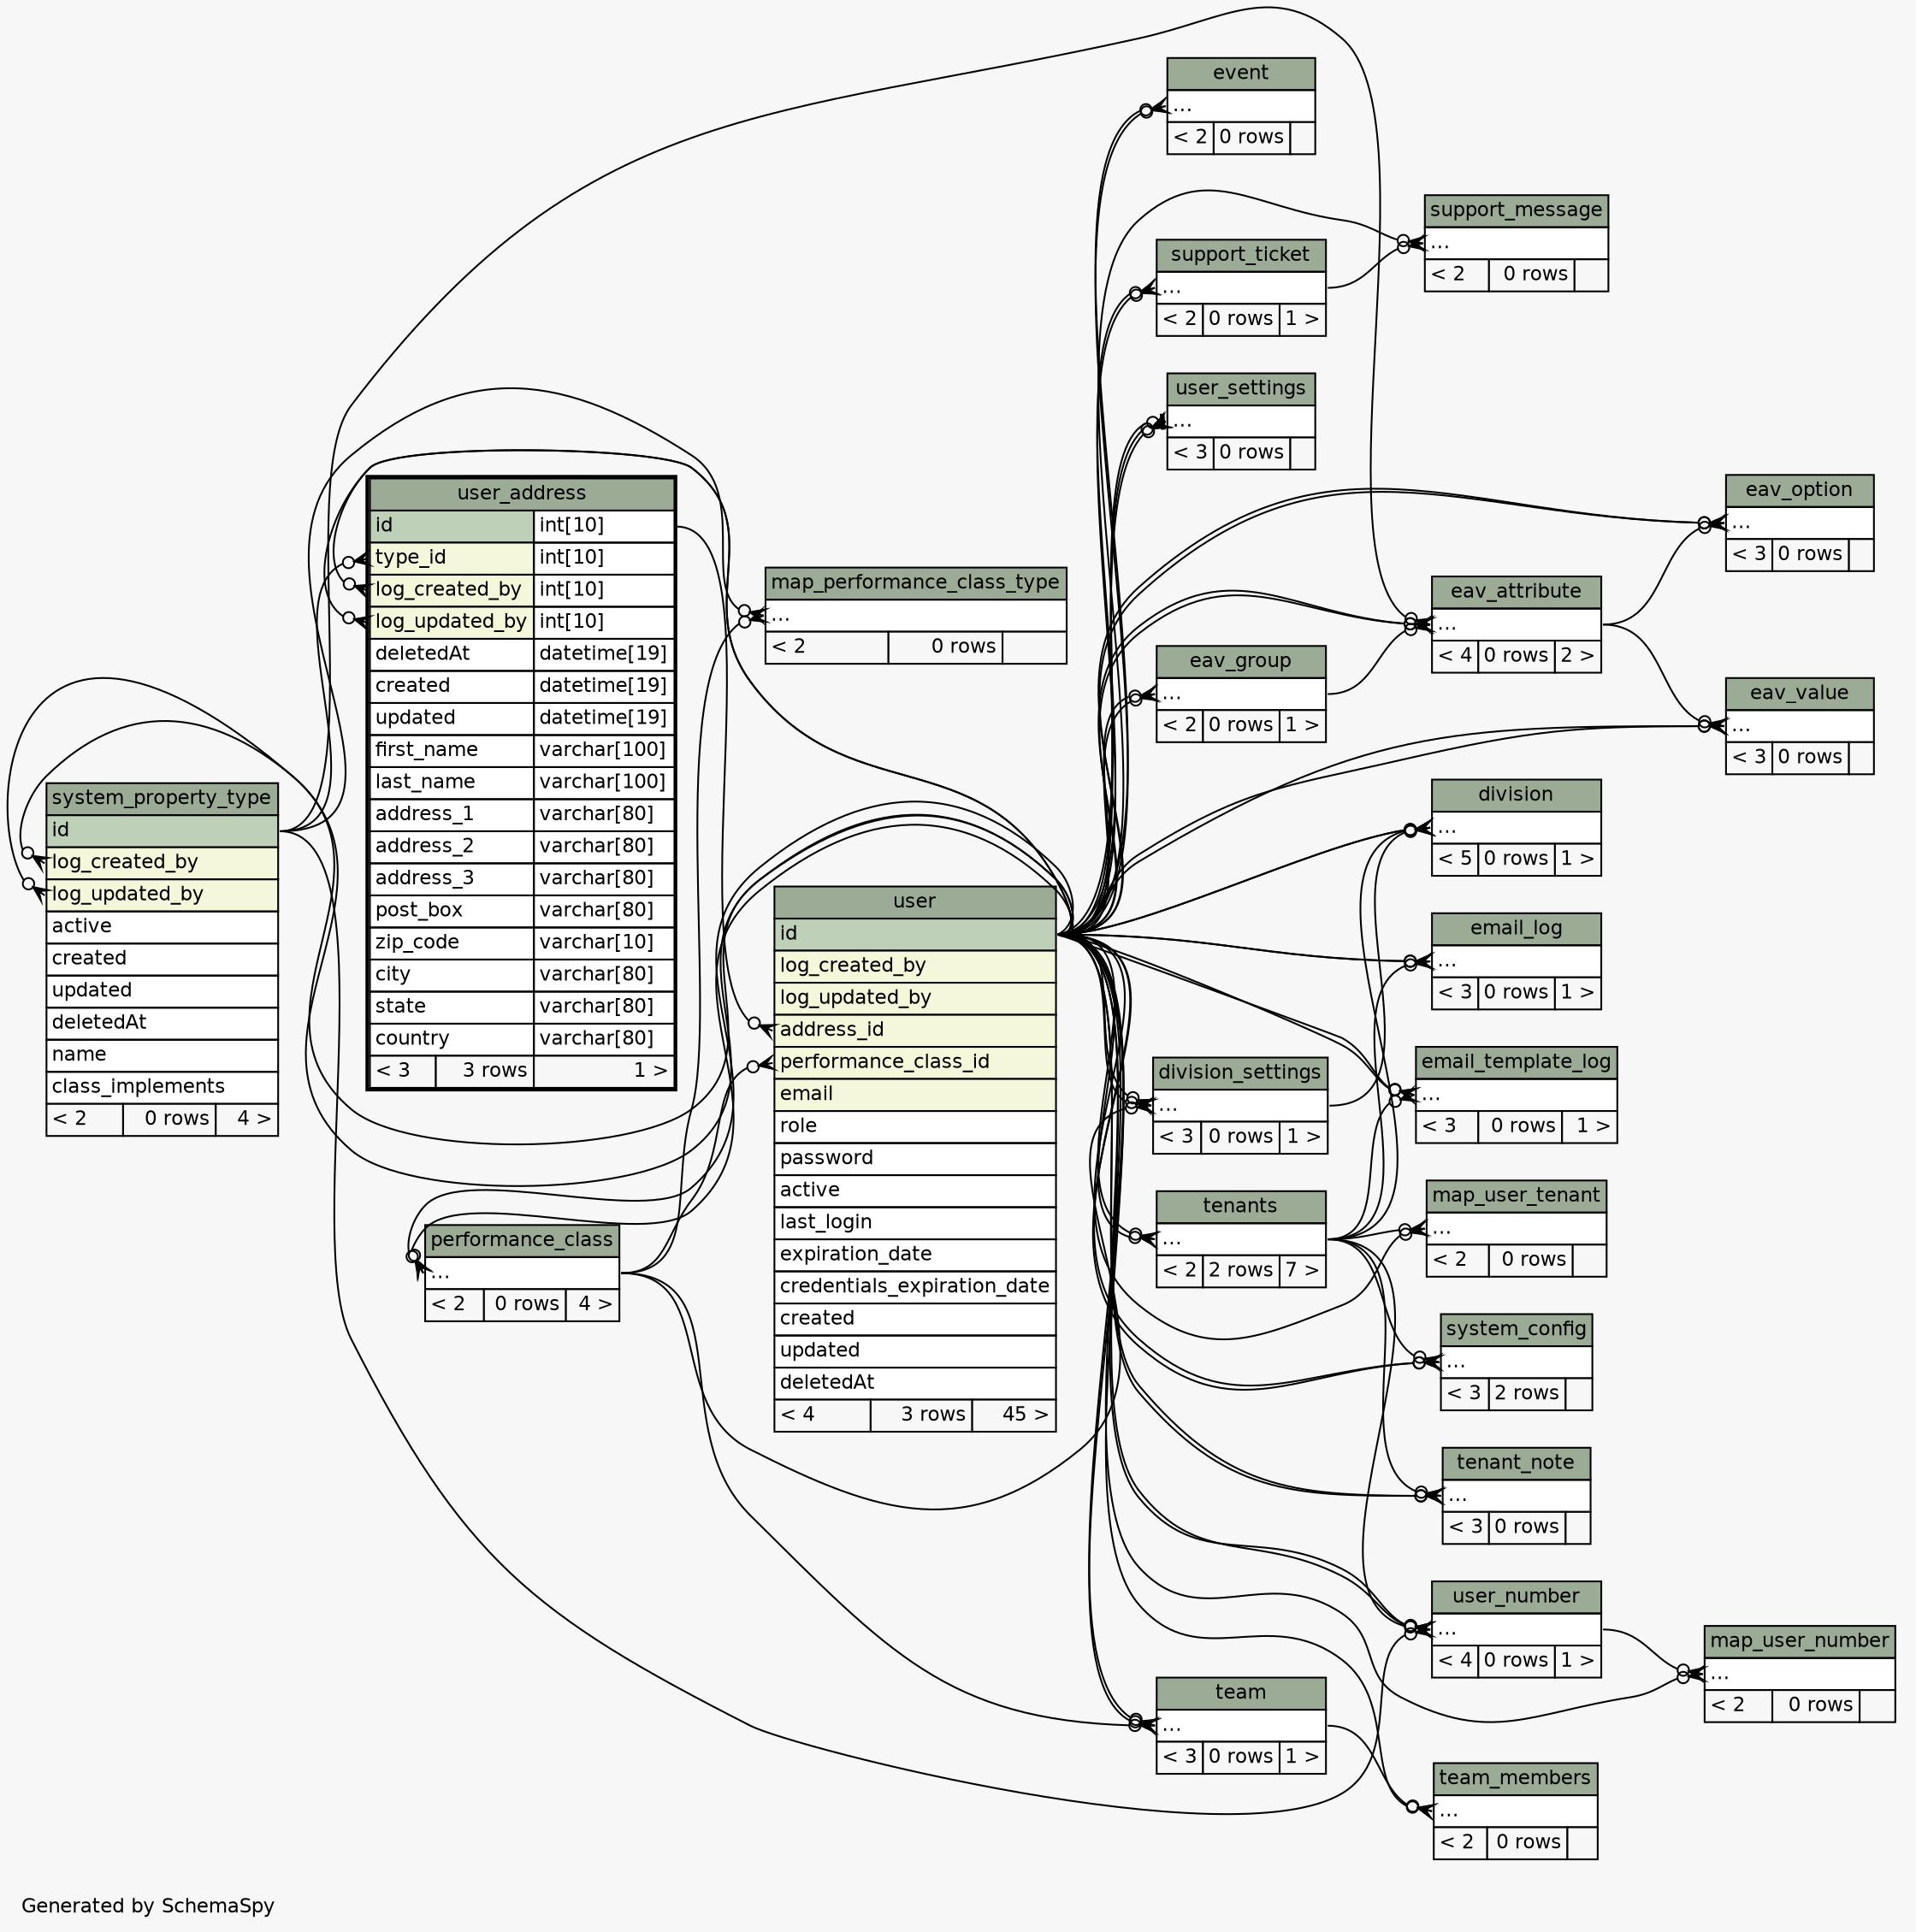 // dot 2.38.0 on Linux 4.9.0-5-amd64
// SchemaSpy rev 590
digraph "twoDegreesRelationshipsDiagram" {
  graph [
    rankdir="RL"
    bgcolor="#f7f7f7"
    label="\nGenerated by SchemaSpy"
    labeljust="l"
    nodesep="0.18"
    ranksep="0.46"
    fontname="Helvetica"
    fontsize="11"
  ];
  node [
    fontname="Helvetica"
    fontsize="11"
    shape="plaintext"
  ];
  edge [
    arrowsize="0.8"
  ];
  "division":"elipses":w -> "user":"id":e [arrowhead=none dir=back arrowtail=crowodot];
  "division":"elipses":w -> "user":"id":e [arrowhead=none dir=back arrowtail=crowodot];
  "division":"elipses":w -> "division_settings":"elipses":e [arrowhead=none dir=back arrowtail=crowodot];
  "division":"elipses":w -> "tenants":"elipses":e [arrowhead=none dir=back arrowtail=crowodot];
  "division_settings":"elipses":w -> "user":"id":e [arrowhead=none dir=back arrowtail=crowodot];
  "division_settings":"elipses":w -> "user":"id":e [arrowhead=none dir=back arrowtail=crowodot];
  "division_settings":"elipses":w -> "performance_class":"elipses":e [arrowhead=none dir=back arrowtail=crowodot];
  "eav_attribute":"elipses":w -> "eav_group":"elipses":e [arrowhead=none dir=back arrowtail=crowodot];
  "eav_attribute":"elipses":w -> "user":"id":e [arrowhead=none dir=back arrowtail=crowodot];
  "eav_attribute":"elipses":w -> "user":"id":e [arrowhead=none dir=back arrowtail=crowodot];
  "eav_attribute":"elipses":w -> "system_property_type":"id":e [arrowhead=none dir=back arrowtail=crowodot];
  "eav_group":"elipses":w -> "user":"id":e [arrowhead=none dir=back arrowtail=crowodot];
  "eav_group":"elipses":w -> "user":"id":e [arrowhead=none dir=back arrowtail=crowodot];
  "eav_option":"elipses":w -> "eav_attribute":"elipses":e [arrowhead=none dir=back arrowtail=crowodot];
  "eav_option":"elipses":w -> "user":"id":e [arrowhead=none dir=back arrowtail=crowodot];
  "eav_option":"elipses":w -> "user":"id":e [arrowhead=none dir=back arrowtail=crowodot];
  "eav_value":"elipses":w -> "eav_attribute":"elipses":e [arrowhead=none dir=back arrowtail=crowodot];
  "eav_value":"elipses":w -> "user":"id":e [arrowhead=none dir=back arrowtail=crowodot];
  "eav_value":"elipses":w -> "user":"id":e [arrowhead=none dir=back arrowtail=crowodot];
  "email_log":"elipses":w -> "user":"id":e [arrowhead=none dir=back arrowtail=crowodot];
  "email_log":"elipses":w -> "user":"id":e [arrowhead=none dir=back arrowtail=crowodot];
  "email_log":"elipses":w -> "tenants":"elipses":e [arrowhead=none dir=back arrowtail=crowodot];
  "email_template_log":"elipses":w -> "user":"id":e [arrowhead=none dir=back arrowtail=crowodot];
  "email_template_log":"elipses":w -> "user":"id":e [arrowhead=none dir=back arrowtail=crowodot];
  "email_template_log":"elipses":w -> "tenants":"elipses":e [arrowhead=none dir=back arrowtail=crowodot];
  "event":"elipses":w -> "user":"id":e [arrowhead=none dir=back arrowtail=crowodot];
  "event":"elipses":w -> "user":"id":e [arrowhead=none dir=back arrowtail=crowodot];
  "map_performance_class_type":"elipses":w -> "performance_class":"elipses":e [arrowhead=none dir=back arrowtail=crowodot];
  "map_performance_class_type":"elipses":w -> "system_property_type":"id":e [arrowhead=none dir=back arrowtail=crowodot];
  "map_user_number":"elipses":w -> "user_number":"elipses":e [arrowhead=none dir=back arrowtail=crowodot];
  "map_user_number":"elipses":w -> "user":"id":e [arrowhead=none dir=back arrowtail=crowodot];
  "map_user_tenant":"elipses":w -> "tenants":"elipses":e [arrowhead=none dir=back arrowtail=crowodot];
  "map_user_tenant":"elipses":w -> "user":"id":e [arrowhead=none dir=back arrowtail=crowodot];
  "performance_class":"elipses":w -> "user":"id":e [arrowhead=none dir=back arrowtail=crowodot];
  "performance_class":"elipses":w -> "user":"id":e [arrowhead=none dir=back arrowtail=crowodot];
  "support_message":"elipses":w -> "support_ticket":"elipses":e [arrowhead=none dir=back arrowtail=crowodot];
  "support_message":"elipses":w -> "user":"id":e [arrowhead=none dir=back arrowtail=crowodot];
  "support_ticket":"elipses":w -> "user":"id":e [arrowhead=none dir=back arrowtail=crowodot];
  "support_ticket":"elipses":w -> "user":"id":e [arrowhead=none dir=back arrowtail=crowodot];
  "system_config":"elipses":w -> "user":"id":e [arrowhead=none dir=back arrowtail=crowodot];
  "system_config":"elipses":w -> "user":"id":e [arrowhead=none dir=back arrowtail=crowodot];
  "system_config":"elipses":w -> "tenants":"elipses":e [arrowhead=none dir=back arrowtail=crowodot];
  "system_property_type":"log_created_by":w -> "user":"id":e [arrowhead=none dir=back arrowtail=crowodot];
  "system_property_type":"log_updated_by":w -> "user":"id":e [arrowhead=none dir=back arrowtail=crowodot];
  "team":"elipses":w -> "user":"id":e [arrowhead=none dir=back arrowtail=crowodot];
  "team":"elipses":w -> "user":"id":e [arrowhead=none dir=back arrowtail=crowodot];
  "team":"elipses":w -> "performance_class":"elipses":e [arrowhead=none dir=back arrowtail=crowodot];
  "team_members":"elipses":w -> "team":"elipses":e [arrowhead=none dir=back arrowtail=crowodot];
  "team_members":"elipses":w -> "user":"id":e [arrowhead=none dir=back arrowtail=crowodot];
  "tenant_note":"elipses":w -> "user":"id":e [arrowhead=none dir=back arrowtail=crowodot];
  "tenant_note":"elipses":w -> "user":"id":e [arrowhead=none dir=back arrowtail=crowodot];
  "tenant_note":"elipses":w -> "tenants":"elipses":e [arrowhead=none dir=back arrowtail=crowodot];
  "tenants":"elipses":w -> "user":"id":e [arrowhead=none dir=back arrowtail=crowodot];
  "tenants":"elipses":w -> "user":"id":e [arrowhead=none dir=back arrowtail=crowodot];
  "user":"address_id":w -> "user_address":"id.type":e [arrowhead=none dir=back arrowtail=crowodot];
  "user":"performance_class_id":w -> "performance_class":"elipses":e [arrowhead=none dir=back arrowtail=crowodot];
  "user_address":"log_created_by":w -> "user":"id":e [arrowhead=none dir=back arrowtail=crowodot];
  "user_address":"log_updated_by":w -> "user":"id":e [arrowhead=none dir=back arrowtail=crowodot];
  "user_address":"type_id":w -> "system_property_type":"id":e [arrowhead=none dir=back arrowtail=crowodot];
  "user_number":"elipses":w -> "user":"id":e [arrowhead=none dir=back arrowtail=crowodot];
  "user_number":"elipses":w -> "user":"id":e [arrowhead=none dir=back arrowtail=crowodot];
  "user_number":"elipses":w -> "tenants":"elipses":e [arrowhead=none dir=back arrowtail=crowodot];
  "user_number":"elipses":w -> "system_property_type":"id":e [arrowhead=none dir=back arrowtail=crowodot];
  "user_settings":"elipses":w -> "user":"id":e [arrowhead=none dir=back arrowtail=crowodot];
  "user_settings":"elipses":w -> "user":"id":e [arrowhead=none dir=back arrowtail=crowodot];
  "user_settings":"elipses":w -> "user":"id":e [arrowhead=none dir=back arrowtail=teeodot];
  "division" [
    label=<
    <TABLE BORDER="0" CELLBORDER="1" CELLSPACING="0" BGCOLOR="#ffffff">
      <TR><TD COLSPAN="3" BGCOLOR="#9bab96" ALIGN="CENTER">division</TD></TR>
      <TR><TD PORT="elipses" COLSPAN="3" ALIGN="LEFT">...</TD></TR>
      <TR><TD ALIGN="LEFT" BGCOLOR="#f7f7f7">&lt; 5</TD><TD ALIGN="RIGHT" BGCOLOR="#f7f7f7">0 rows</TD><TD ALIGN="RIGHT" BGCOLOR="#f7f7f7">1 &gt;</TD></TR>
    </TABLE>>
    URL="division.html"
    tooltip="division"
  ];
  "division_settings" [
    label=<
    <TABLE BORDER="0" CELLBORDER="1" CELLSPACING="0" BGCOLOR="#ffffff">
      <TR><TD COLSPAN="3" BGCOLOR="#9bab96" ALIGN="CENTER">division_settings</TD></TR>
      <TR><TD PORT="elipses" COLSPAN="3" ALIGN="LEFT">...</TD></TR>
      <TR><TD ALIGN="LEFT" BGCOLOR="#f7f7f7">&lt; 3</TD><TD ALIGN="RIGHT" BGCOLOR="#f7f7f7">0 rows</TD><TD ALIGN="RIGHT" BGCOLOR="#f7f7f7">1 &gt;</TD></TR>
    </TABLE>>
    URL="division_settings.html"
    tooltip="division_settings"
  ];
  "eav_attribute" [
    label=<
    <TABLE BORDER="0" CELLBORDER="1" CELLSPACING="0" BGCOLOR="#ffffff">
      <TR><TD COLSPAN="3" BGCOLOR="#9bab96" ALIGN="CENTER">eav_attribute</TD></TR>
      <TR><TD PORT="elipses" COLSPAN="3" ALIGN="LEFT">...</TD></TR>
      <TR><TD ALIGN="LEFT" BGCOLOR="#f7f7f7">&lt; 4</TD><TD ALIGN="RIGHT" BGCOLOR="#f7f7f7">0 rows</TD><TD ALIGN="RIGHT" BGCOLOR="#f7f7f7">2 &gt;</TD></TR>
    </TABLE>>
    URL="eav_attribute.html"
    tooltip="eav_attribute"
  ];
  "eav_group" [
    label=<
    <TABLE BORDER="0" CELLBORDER="1" CELLSPACING="0" BGCOLOR="#ffffff">
      <TR><TD COLSPAN="3" BGCOLOR="#9bab96" ALIGN="CENTER">eav_group</TD></TR>
      <TR><TD PORT="elipses" COLSPAN="3" ALIGN="LEFT">...</TD></TR>
      <TR><TD ALIGN="LEFT" BGCOLOR="#f7f7f7">&lt; 2</TD><TD ALIGN="RIGHT" BGCOLOR="#f7f7f7">0 rows</TD><TD ALIGN="RIGHT" BGCOLOR="#f7f7f7">1 &gt;</TD></TR>
    </TABLE>>
    URL="eav_group.html"
    tooltip="eav_group"
  ];
  "eav_option" [
    label=<
    <TABLE BORDER="0" CELLBORDER="1" CELLSPACING="0" BGCOLOR="#ffffff">
      <TR><TD COLSPAN="3" BGCOLOR="#9bab96" ALIGN="CENTER">eav_option</TD></TR>
      <TR><TD PORT="elipses" COLSPAN="3" ALIGN="LEFT">...</TD></TR>
      <TR><TD ALIGN="LEFT" BGCOLOR="#f7f7f7">&lt; 3</TD><TD ALIGN="RIGHT" BGCOLOR="#f7f7f7">0 rows</TD><TD ALIGN="RIGHT" BGCOLOR="#f7f7f7">  </TD></TR>
    </TABLE>>
    URL="eav_option.html"
    tooltip="eav_option"
  ];
  "eav_value" [
    label=<
    <TABLE BORDER="0" CELLBORDER="1" CELLSPACING="0" BGCOLOR="#ffffff">
      <TR><TD COLSPAN="3" BGCOLOR="#9bab96" ALIGN="CENTER">eav_value</TD></TR>
      <TR><TD PORT="elipses" COLSPAN="3" ALIGN="LEFT">...</TD></TR>
      <TR><TD ALIGN="LEFT" BGCOLOR="#f7f7f7">&lt; 3</TD><TD ALIGN="RIGHT" BGCOLOR="#f7f7f7">0 rows</TD><TD ALIGN="RIGHT" BGCOLOR="#f7f7f7">  </TD></TR>
    </TABLE>>
    URL="eav_value.html"
    tooltip="eav_value"
  ];
  "email_log" [
    label=<
    <TABLE BORDER="0" CELLBORDER="1" CELLSPACING="0" BGCOLOR="#ffffff">
      <TR><TD COLSPAN="3" BGCOLOR="#9bab96" ALIGN="CENTER">email_log</TD></TR>
      <TR><TD PORT="elipses" COLSPAN="3" ALIGN="LEFT">...</TD></TR>
      <TR><TD ALIGN="LEFT" BGCOLOR="#f7f7f7">&lt; 3</TD><TD ALIGN="RIGHT" BGCOLOR="#f7f7f7">0 rows</TD><TD ALIGN="RIGHT" BGCOLOR="#f7f7f7">1 &gt;</TD></TR>
    </TABLE>>
    URL="email_log.html"
    tooltip="email_log"
  ];
  "email_template_log" [
    label=<
    <TABLE BORDER="0" CELLBORDER="1" CELLSPACING="0" BGCOLOR="#ffffff">
      <TR><TD COLSPAN="3" BGCOLOR="#9bab96" ALIGN="CENTER">email_template_log</TD></TR>
      <TR><TD PORT="elipses" COLSPAN="3" ALIGN="LEFT">...</TD></TR>
      <TR><TD ALIGN="LEFT" BGCOLOR="#f7f7f7">&lt; 3</TD><TD ALIGN="RIGHT" BGCOLOR="#f7f7f7">0 rows</TD><TD ALIGN="RIGHT" BGCOLOR="#f7f7f7">1 &gt;</TD></TR>
    </TABLE>>
    URL="email_template_log.html"
    tooltip="email_template_log"
  ];
  "event" [
    label=<
    <TABLE BORDER="0" CELLBORDER="1" CELLSPACING="0" BGCOLOR="#ffffff">
      <TR><TD COLSPAN="3" BGCOLOR="#9bab96" ALIGN="CENTER">event</TD></TR>
      <TR><TD PORT="elipses" COLSPAN="3" ALIGN="LEFT">...</TD></TR>
      <TR><TD ALIGN="LEFT" BGCOLOR="#f7f7f7">&lt; 2</TD><TD ALIGN="RIGHT" BGCOLOR="#f7f7f7">0 rows</TD><TD ALIGN="RIGHT" BGCOLOR="#f7f7f7">  </TD></TR>
    </TABLE>>
    URL="event.html"
    tooltip="event"
  ];
  "map_performance_class_type" [
    label=<
    <TABLE BORDER="0" CELLBORDER="1" CELLSPACING="0" BGCOLOR="#ffffff">
      <TR><TD COLSPAN="3" BGCOLOR="#9bab96" ALIGN="CENTER">map_performance_class_type</TD></TR>
      <TR><TD PORT="elipses" COLSPAN="3" ALIGN="LEFT">...</TD></TR>
      <TR><TD ALIGN="LEFT" BGCOLOR="#f7f7f7">&lt; 2</TD><TD ALIGN="RIGHT" BGCOLOR="#f7f7f7">0 rows</TD><TD ALIGN="RIGHT" BGCOLOR="#f7f7f7">  </TD></TR>
    </TABLE>>
    URL="map_performance_class_type.html"
    tooltip="map_performance_class_type"
  ];
  "map_user_number" [
    label=<
    <TABLE BORDER="0" CELLBORDER="1" CELLSPACING="0" BGCOLOR="#ffffff">
      <TR><TD COLSPAN="3" BGCOLOR="#9bab96" ALIGN="CENTER">map_user_number</TD></TR>
      <TR><TD PORT="elipses" COLSPAN="3" ALIGN="LEFT">...</TD></TR>
      <TR><TD ALIGN="LEFT" BGCOLOR="#f7f7f7">&lt; 2</TD><TD ALIGN="RIGHT" BGCOLOR="#f7f7f7">0 rows</TD><TD ALIGN="RIGHT" BGCOLOR="#f7f7f7">  </TD></TR>
    </TABLE>>
    URL="map_user_number.html"
    tooltip="map_user_number"
  ];
  "map_user_tenant" [
    label=<
    <TABLE BORDER="0" CELLBORDER="1" CELLSPACING="0" BGCOLOR="#ffffff">
      <TR><TD COLSPAN="3" BGCOLOR="#9bab96" ALIGN="CENTER">map_user_tenant</TD></TR>
      <TR><TD PORT="elipses" COLSPAN="3" ALIGN="LEFT">...</TD></TR>
      <TR><TD ALIGN="LEFT" BGCOLOR="#f7f7f7">&lt; 2</TD><TD ALIGN="RIGHT" BGCOLOR="#f7f7f7">0 rows</TD><TD ALIGN="RIGHT" BGCOLOR="#f7f7f7">  </TD></TR>
    </TABLE>>
    URL="map_user_tenant.html"
    tooltip="map_user_tenant"
  ];
  "performance_class" [
    label=<
    <TABLE BORDER="0" CELLBORDER="1" CELLSPACING="0" BGCOLOR="#ffffff">
      <TR><TD COLSPAN="3" BGCOLOR="#9bab96" ALIGN="CENTER">performance_class</TD></TR>
      <TR><TD PORT="elipses" COLSPAN="3" ALIGN="LEFT">...</TD></TR>
      <TR><TD ALIGN="LEFT" BGCOLOR="#f7f7f7">&lt; 2</TD><TD ALIGN="RIGHT" BGCOLOR="#f7f7f7">0 rows</TD><TD ALIGN="RIGHT" BGCOLOR="#f7f7f7">4 &gt;</TD></TR>
    </TABLE>>
    URL="performance_class.html"
    tooltip="performance_class"
  ];
  "support_message" [
    label=<
    <TABLE BORDER="0" CELLBORDER="1" CELLSPACING="0" BGCOLOR="#ffffff">
      <TR><TD COLSPAN="3" BGCOLOR="#9bab96" ALIGN="CENTER">support_message</TD></TR>
      <TR><TD PORT="elipses" COLSPAN="3" ALIGN="LEFT">...</TD></TR>
      <TR><TD ALIGN="LEFT" BGCOLOR="#f7f7f7">&lt; 2</TD><TD ALIGN="RIGHT" BGCOLOR="#f7f7f7">0 rows</TD><TD ALIGN="RIGHT" BGCOLOR="#f7f7f7">  </TD></TR>
    </TABLE>>
    URL="support_message.html"
    tooltip="support_message"
  ];
  "support_ticket" [
    label=<
    <TABLE BORDER="0" CELLBORDER="1" CELLSPACING="0" BGCOLOR="#ffffff">
      <TR><TD COLSPAN="3" BGCOLOR="#9bab96" ALIGN="CENTER">support_ticket</TD></TR>
      <TR><TD PORT="elipses" COLSPAN="3" ALIGN="LEFT">...</TD></TR>
      <TR><TD ALIGN="LEFT" BGCOLOR="#f7f7f7">&lt; 2</TD><TD ALIGN="RIGHT" BGCOLOR="#f7f7f7">0 rows</TD><TD ALIGN="RIGHT" BGCOLOR="#f7f7f7">1 &gt;</TD></TR>
    </TABLE>>
    URL="support_ticket.html"
    tooltip="support_ticket"
  ];
  "system_config" [
    label=<
    <TABLE BORDER="0" CELLBORDER="1" CELLSPACING="0" BGCOLOR="#ffffff">
      <TR><TD COLSPAN="3" BGCOLOR="#9bab96" ALIGN="CENTER">system_config</TD></TR>
      <TR><TD PORT="elipses" COLSPAN="3" ALIGN="LEFT">...</TD></TR>
      <TR><TD ALIGN="LEFT" BGCOLOR="#f7f7f7">&lt; 3</TD><TD ALIGN="RIGHT" BGCOLOR="#f7f7f7">2 rows</TD><TD ALIGN="RIGHT" BGCOLOR="#f7f7f7">  </TD></TR>
    </TABLE>>
    URL="system_config.html"
    tooltip="system_config"
  ];
  "system_property_type" [
    label=<
    <TABLE BORDER="0" CELLBORDER="1" CELLSPACING="0" BGCOLOR="#ffffff">
      <TR><TD COLSPAN="3" BGCOLOR="#9bab96" ALIGN="CENTER">system_property_type</TD></TR>
      <TR><TD PORT="id" COLSPAN="3" BGCOLOR="#bed1b8" ALIGN="LEFT">id</TD></TR>
      <TR><TD PORT="log_created_by" COLSPAN="3" BGCOLOR="#f4f7da" ALIGN="LEFT">log_created_by</TD></TR>
      <TR><TD PORT="log_updated_by" COLSPAN="3" BGCOLOR="#f4f7da" ALIGN="LEFT">log_updated_by</TD></TR>
      <TR><TD PORT="active" COLSPAN="3" ALIGN="LEFT">active</TD></TR>
      <TR><TD PORT="created" COLSPAN="3" ALIGN="LEFT">created</TD></TR>
      <TR><TD PORT="updated" COLSPAN="3" ALIGN="LEFT">updated</TD></TR>
      <TR><TD PORT="deletedAt" COLSPAN="3" ALIGN="LEFT">deletedAt</TD></TR>
      <TR><TD PORT="name" COLSPAN="3" ALIGN="LEFT">name</TD></TR>
      <TR><TD PORT="class_implements" COLSPAN="3" ALIGN="LEFT">class_implements</TD></TR>
      <TR><TD ALIGN="LEFT" BGCOLOR="#f7f7f7">&lt; 2</TD><TD ALIGN="RIGHT" BGCOLOR="#f7f7f7">0 rows</TD><TD ALIGN="RIGHT" BGCOLOR="#f7f7f7">4 &gt;</TD></TR>
    </TABLE>>
    URL="system_property_type.html"
    tooltip="system_property_type"
  ];
  "team" [
    label=<
    <TABLE BORDER="0" CELLBORDER="1" CELLSPACING="0" BGCOLOR="#ffffff">
      <TR><TD COLSPAN="3" BGCOLOR="#9bab96" ALIGN="CENTER">team</TD></TR>
      <TR><TD PORT="elipses" COLSPAN="3" ALIGN="LEFT">...</TD></TR>
      <TR><TD ALIGN="LEFT" BGCOLOR="#f7f7f7">&lt; 3</TD><TD ALIGN="RIGHT" BGCOLOR="#f7f7f7">0 rows</TD><TD ALIGN="RIGHT" BGCOLOR="#f7f7f7">1 &gt;</TD></TR>
    </TABLE>>
    URL="team.html"
    tooltip="team"
  ];
  "team_members" [
    label=<
    <TABLE BORDER="0" CELLBORDER="1" CELLSPACING="0" BGCOLOR="#ffffff">
      <TR><TD COLSPAN="3" BGCOLOR="#9bab96" ALIGN="CENTER">team_members</TD></TR>
      <TR><TD PORT="elipses" COLSPAN="3" ALIGN="LEFT">...</TD></TR>
      <TR><TD ALIGN="LEFT" BGCOLOR="#f7f7f7">&lt; 2</TD><TD ALIGN="RIGHT" BGCOLOR="#f7f7f7">0 rows</TD><TD ALIGN="RIGHT" BGCOLOR="#f7f7f7">  </TD></TR>
    </TABLE>>
    URL="team_members.html"
    tooltip="team_members"
  ];
  "tenant_note" [
    label=<
    <TABLE BORDER="0" CELLBORDER="1" CELLSPACING="0" BGCOLOR="#ffffff">
      <TR><TD COLSPAN="3" BGCOLOR="#9bab96" ALIGN="CENTER">tenant_note</TD></TR>
      <TR><TD PORT="elipses" COLSPAN="3" ALIGN="LEFT">...</TD></TR>
      <TR><TD ALIGN="LEFT" BGCOLOR="#f7f7f7">&lt; 3</TD><TD ALIGN="RIGHT" BGCOLOR="#f7f7f7">0 rows</TD><TD ALIGN="RIGHT" BGCOLOR="#f7f7f7">  </TD></TR>
    </TABLE>>
    URL="tenant_note.html"
    tooltip="tenant_note"
  ];
  "tenants" [
    label=<
    <TABLE BORDER="0" CELLBORDER="1" CELLSPACING="0" BGCOLOR="#ffffff">
      <TR><TD COLSPAN="3" BGCOLOR="#9bab96" ALIGN="CENTER">tenants</TD></TR>
      <TR><TD PORT="elipses" COLSPAN="3" ALIGN="LEFT">...</TD></TR>
      <TR><TD ALIGN="LEFT" BGCOLOR="#f7f7f7">&lt; 2</TD><TD ALIGN="RIGHT" BGCOLOR="#f7f7f7">2 rows</TD><TD ALIGN="RIGHT" BGCOLOR="#f7f7f7">7 &gt;</TD></TR>
    </TABLE>>
    URL="tenants.html"
    tooltip="tenants"
  ];
  "user" [
    label=<
    <TABLE BORDER="0" CELLBORDER="1" CELLSPACING="0" BGCOLOR="#ffffff">
      <TR><TD COLSPAN="3" BGCOLOR="#9bab96" ALIGN="CENTER">user</TD></TR>
      <TR><TD PORT="id" COLSPAN="3" BGCOLOR="#bed1b8" ALIGN="LEFT">id</TD></TR>
      <TR><TD PORT="log_created_by" COLSPAN="3" BGCOLOR="#f4f7da" ALIGN="LEFT">log_created_by</TD></TR>
      <TR><TD PORT="log_updated_by" COLSPAN="3" BGCOLOR="#f4f7da" ALIGN="LEFT">log_updated_by</TD></TR>
      <TR><TD PORT="address_id" COLSPAN="3" BGCOLOR="#f4f7da" ALIGN="LEFT">address_id</TD></TR>
      <TR><TD PORT="performance_class_id" COLSPAN="3" BGCOLOR="#f4f7da" ALIGN="LEFT">performance_class_id</TD></TR>
      <TR><TD PORT="email" COLSPAN="3" BGCOLOR="#f4f7da" ALIGN="LEFT">email</TD></TR>
      <TR><TD PORT="role" COLSPAN="3" ALIGN="LEFT">role</TD></TR>
      <TR><TD PORT="password" COLSPAN="3" ALIGN="LEFT">password</TD></TR>
      <TR><TD PORT="active" COLSPAN="3" ALIGN="LEFT">active</TD></TR>
      <TR><TD PORT="last_login" COLSPAN="3" ALIGN="LEFT">last_login</TD></TR>
      <TR><TD PORT="expiration_date" COLSPAN="3" ALIGN="LEFT">expiration_date</TD></TR>
      <TR><TD PORT="credentials_expiration_date" COLSPAN="3" ALIGN="LEFT">credentials_expiration_date</TD></TR>
      <TR><TD PORT="created" COLSPAN="3" ALIGN="LEFT">created</TD></TR>
      <TR><TD PORT="updated" COLSPAN="3" ALIGN="LEFT">updated</TD></TR>
      <TR><TD PORT="deletedAt" COLSPAN="3" ALIGN="LEFT">deletedAt</TD></TR>
      <TR><TD ALIGN="LEFT" BGCOLOR="#f7f7f7">&lt; 4</TD><TD ALIGN="RIGHT" BGCOLOR="#f7f7f7">3 rows</TD><TD ALIGN="RIGHT" BGCOLOR="#f7f7f7">45 &gt;</TD></TR>
    </TABLE>>
    URL="user.html"
    tooltip="user"
  ];
  "user_address" [
    label=<
    <TABLE BORDER="2" CELLBORDER="1" CELLSPACING="0" BGCOLOR="#ffffff">
      <TR><TD COLSPAN="3" BGCOLOR="#9bab96" ALIGN="CENTER">user_address</TD></TR>
      <TR><TD PORT="id" COLSPAN="2" BGCOLOR="#bed1b8" ALIGN="LEFT">id</TD><TD PORT="id.type" ALIGN="LEFT">int[10]</TD></TR>
      <TR><TD PORT="type_id" COLSPAN="2" BGCOLOR="#f4f7da" ALIGN="LEFT">type_id</TD><TD PORT="type_id.type" ALIGN="LEFT">int[10]</TD></TR>
      <TR><TD PORT="log_created_by" COLSPAN="2" BGCOLOR="#f4f7da" ALIGN="LEFT">log_created_by</TD><TD PORT="log_created_by.type" ALIGN="LEFT">int[10]</TD></TR>
      <TR><TD PORT="log_updated_by" COLSPAN="2" BGCOLOR="#f4f7da" ALIGN="LEFT">log_updated_by</TD><TD PORT="log_updated_by.type" ALIGN="LEFT">int[10]</TD></TR>
      <TR><TD PORT="deletedAt" COLSPAN="2" ALIGN="LEFT">deletedAt</TD><TD PORT="deletedAt.type" ALIGN="LEFT">datetime[19]</TD></TR>
      <TR><TD PORT="created" COLSPAN="2" ALIGN="LEFT">created</TD><TD PORT="created.type" ALIGN="LEFT">datetime[19]</TD></TR>
      <TR><TD PORT="updated" COLSPAN="2" ALIGN="LEFT">updated</TD><TD PORT="updated.type" ALIGN="LEFT">datetime[19]</TD></TR>
      <TR><TD PORT="first_name" COLSPAN="2" ALIGN="LEFT">first_name</TD><TD PORT="first_name.type" ALIGN="LEFT">varchar[100]</TD></TR>
      <TR><TD PORT="last_name" COLSPAN="2" ALIGN="LEFT">last_name</TD><TD PORT="last_name.type" ALIGN="LEFT">varchar[100]</TD></TR>
      <TR><TD PORT="address_1" COLSPAN="2" ALIGN="LEFT">address_1</TD><TD PORT="address_1.type" ALIGN="LEFT">varchar[80]</TD></TR>
      <TR><TD PORT="address_2" COLSPAN="2" ALIGN="LEFT">address_2</TD><TD PORT="address_2.type" ALIGN="LEFT">varchar[80]</TD></TR>
      <TR><TD PORT="address_3" COLSPAN="2" ALIGN="LEFT">address_3</TD><TD PORT="address_3.type" ALIGN="LEFT">varchar[80]</TD></TR>
      <TR><TD PORT="post_box" COLSPAN="2" ALIGN="LEFT">post_box</TD><TD PORT="post_box.type" ALIGN="LEFT">varchar[80]</TD></TR>
      <TR><TD PORT="zip_code" COLSPAN="2" ALIGN="LEFT">zip_code</TD><TD PORT="zip_code.type" ALIGN="LEFT">varchar[10]</TD></TR>
      <TR><TD PORT="city" COLSPAN="2" ALIGN="LEFT">city</TD><TD PORT="city.type" ALIGN="LEFT">varchar[80]</TD></TR>
      <TR><TD PORT="state" COLSPAN="2" ALIGN="LEFT">state</TD><TD PORT="state.type" ALIGN="LEFT">varchar[80]</TD></TR>
      <TR><TD PORT="country" COLSPAN="2" ALIGN="LEFT">country</TD><TD PORT="country.type" ALIGN="LEFT">varchar[80]</TD></TR>
      <TR><TD ALIGN="LEFT" BGCOLOR="#f7f7f7">&lt; 3</TD><TD ALIGN="RIGHT" BGCOLOR="#f7f7f7">3 rows</TD><TD ALIGN="RIGHT" BGCOLOR="#f7f7f7">1 &gt;</TD></TR>
    </TABLE>>
    URL="user_address.html"
    tooltip="user_address"
  ];
  "user_number" [
    label=<
    <TABLE BORDER="0" CELLBORDER="1" CELLSPACING="0" BGCOLOR="#ffffff">
      <TR><TD COLSPAN="3" BGCOLOR="#9bab96" ALIGN="CENTER">user_number</TD></TR>
      <TR><TD PORT="elipses" COLSPAN="3" ALIGN="LEFT">...</TD></TR>
      <TR><TD ALIGN="LEFT" BGCOLOR="#f7f7f7">&lt; 4</TD><TD ALIGN="RIGHT" BGCOLOR="#f7f7f7">0 rows</TD><TD ALIGN="RIGHT" BGCOLOR="#f7f7f7">1 &gt;</TD></TR>
    </TABLE>>
    URL="user_number.html"
    tooltip="user_number"
  ];
  "user_settings" [
    label=<
    <TABLE BORDER="0" CELLBORDER="1" CELLSPACING="0" BGCOLOR="#ffffff">
      <TR><TD COLSPAN="3" BGCOLOR="#9bab96" ALIGN="CENTER">user_settings</TD></TR>
      <TR><TD PORT="elipses" COLSPAN="3" ALIGN="LEFT">...</TD></TR>
      <TR><TD ALIGN="LEFT" BGCOLOR="#f7f7f7">&lt; 3</TD><TD ALIGN="RIGHT" BGCOLOR="#f7f7f7">0 rows</TD><TD ALIGN="RIGHT" BGCOLOR="#f7f7f7">  </TD></TR>
    </TABLE>>
    URL="user_settings.html"
    tooltip="user_settings"
  ];
}
